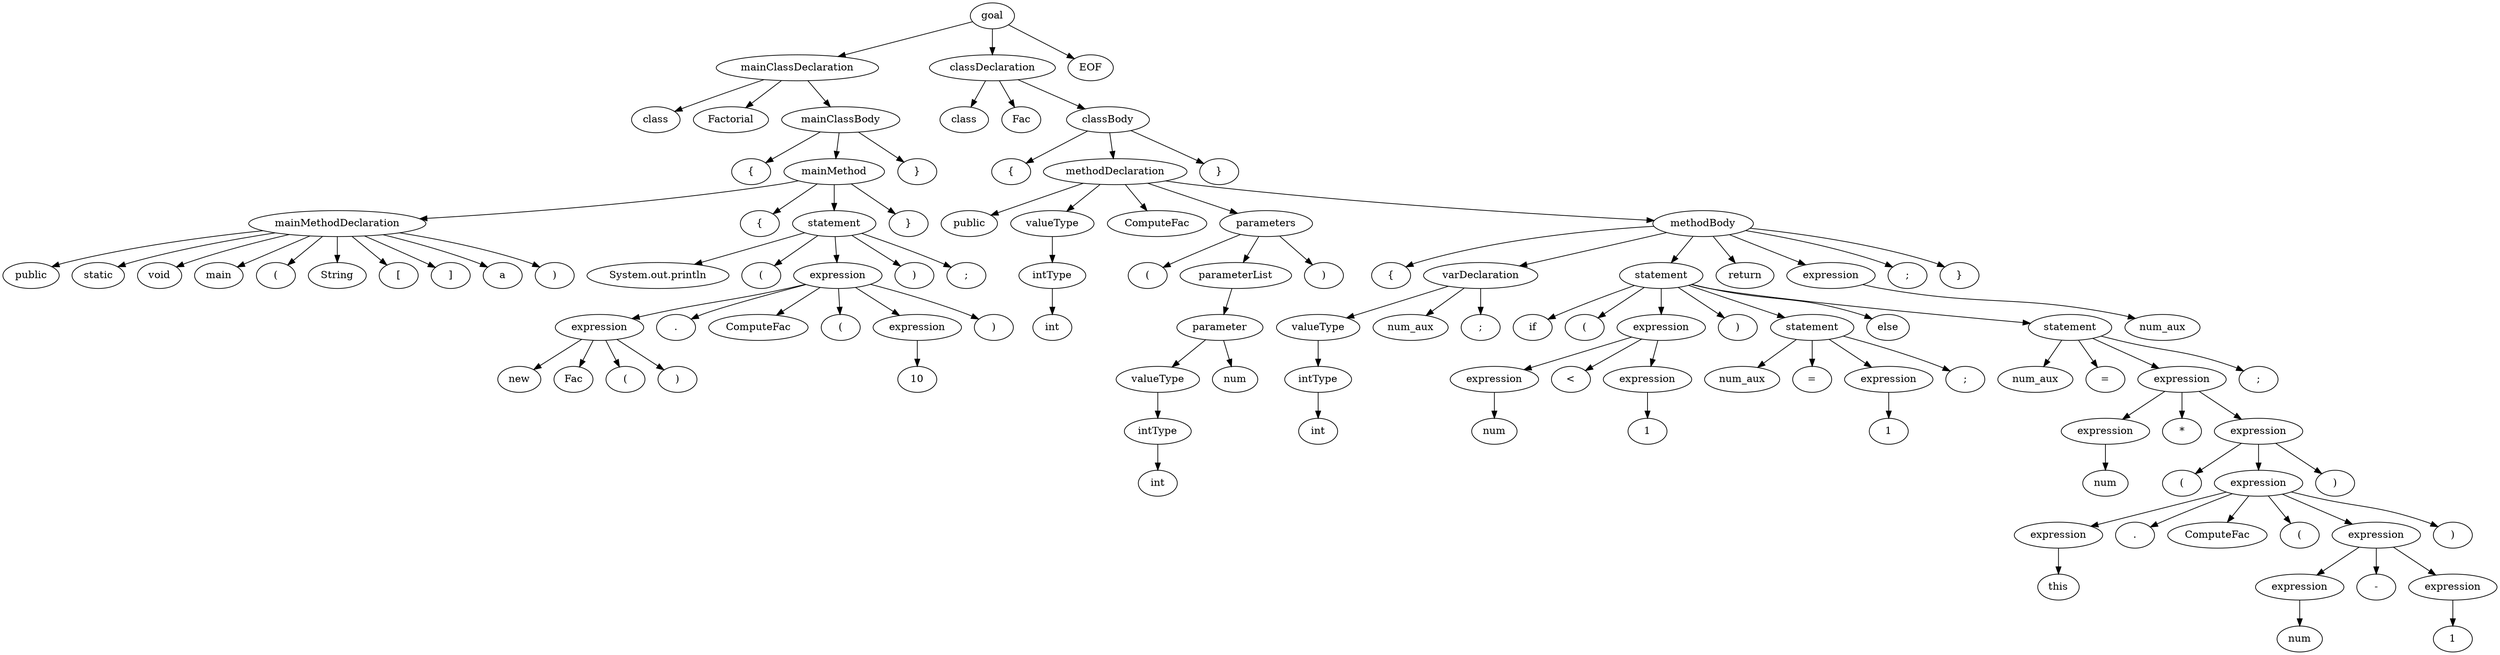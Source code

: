 // Tree
digraph {
	1 [label=goal]
	2 [label=mainClassDeclaration]
		1 -> 2
	3 [label=class]
		2 -> 3
	4 [label=Factorial]
		2 -> 4
	5 [label=mainClassBody]
		2 -> 5
	6 [label="{"]
		5 -> 6
	7 [label=mainMethod]
		5 -> 7
	8 [label=mainMethodDeclaration]
		7 -> 8
	9 [label=public]
		8 -> 9
	10 [label=static]
		8 -> 10
	11 [label=void]
		8 -> 11
	12 [label=main]
		8 -> 12
	13 [label="("]
		8 -> 13
	14 [label=String]
		8 -> 14
	15 [label="["]
		8 -> 15
	16 [label="]"]
		8 -> 16
	17 [label=a]
		8 -> 17
	18 [label=")"]
		8 -> 18
	19 [label="{"]
		7 -> 19
	20 [label=statement]
		7 -> 20
	21 [label="System.out.println"]
		20 -> 21
	22 [label="("]
		20 -> 22
	23 [label=expression]
		20 -> 23
	24 [label=expression]
		23 -> 24
	25 [label=new]
		24 -> 25
	26 [label=Fac]
		24 -> 26
	27 [label="("]
		24 -> 27
	28 [label=")"]
		24 -> 28
	29 [label="."]
		23 -> 29
	30 [label=ComputeFac]
		23 -> 30
	31 [label="("]
		23 -> 31
	32 [label=expression]
		23 -> 32
	33 [label=10]
		32 -> 33
	34 [label=")"]
		23 -> 34
	35 [label=")"]
		20 -> 35
	36 [label=";"]
		20 -> 36
	37 [label="}"]
		7 -> 37
	38 [label="}"]
		5 -> 38
	39 [label=classDeclaration]
		1 -> 39
	40 [label=class]
		39 -> 40
	41 [label=Fac]
		39 -> 41
	42 [label=classBody]
		39 -> 42
	43 [label="{"]
		42 -> 43
	44 [label=methodDeclaration]
		42 -> 44
	45 [label=public]
		44 -> 45
	46 [label=valueType]
		44 -> 46
	47 [label=intType]
		46 -> 47
	48 [label=int]
		47 -> 48
	49 [label=ComputeFac]
		44 -> 49
	50 [label=parameters]
		44 -> 50
	51 [label="("]
		50 -> 51
	52 [label=parameterList]
		50 -> 52
	53 [label=parameter]
		52 -> 53
	54 [label=valueType]
		53 -> 54
	55 [label=intType]
		54 -> 55
	56 [label=int]
		55 -> 56
	57 [label=num]
		53 -> 57
	58 [label=")"]
		50 -> 58
	59 [label=methodBody]
		44 -> 59
	60 [label="{"]
		59 -> 60
	61 [label=varDeclaration]
		59 -> 61
	62 [label=valueType]
		61 -> 62
	63 [label=intType]
		62 -> 63
	64 [label=int]
		63 -> 64
	65 [label=num_aux]
		61 -> 65
	66 [label=";"]
		61 -> 66
	67 [label=statement]
		59 -> 67
	68 [label=if]
		67 -> 68
	69 [label="("]
		67 -> 69
	70 [label=expression]
		67 -> 70
	71 [label=expression]
		70 -> 71
	72 [label=num]
		71 -> 72
	73 [label="<"]
		70 -> 73
	74 [label=expression]
		70 -> 74
	75 [label=1]
		74 -> 75
	76 [label=")"]
		67 -> 76
	77 [label=statement]
		67 -> 77
	78 [label=num_aux]
		77 -> 78
	79 [label="="]
		77 -> 79
	80 [label=expression]
		77 -> 80
	81 [label=1]
		80 -> 81
	82 [label=";"]
		77 -> 82
	83 [label=else]
		67 -> 83
	84 [label=statement]
		67 -> 84
	85 [label=num_aux]
		84 -> 85
	86 [label="="]
		84 -> 86
	87 [label=expression]
		84 -> 87
	88 [label=expression]
		87 -> 88
	89 [label=num]
		88 -> 89
	90 [label="*"]
		87 -> 90
	91 [label=expression]
		87 -> 91
	92 [label="("]
		91 -> 92
	93 [label=expression]
		91 -> 93
	94 [label=expression]
		93 -> 94
	95 [label=this]
		94 -> 95
	96 [label="."]
		93 -> 96
	97 [label=ComputeFac]
		93 -> 97
	98 [label="("]
		93 -> 98
	99 [label=expression]
		93 -> 99
	100 [label=expression]
		99 -> 100
	101 [label=num]
		100 -> 101
	102 [label="-"]
		99 -> 102
	103 [label=expression]
		99 -> 103
	104 [label=1]
		103 -> 104
	105 [label=")"]
		93 -> 105
	106 [label=")"]
		91 -> 106
	107 [label=";"]
		84 -> 107
	108 [label=return]
		59 -> 108
	109 [label=expression]
		59 -> 109
	110 [label=num_aux]
		109 -> 110
	111 [label=";"]
		59 -> 111
	112 [label="}"]
		59 -> 112
	113 [label="}"]
		42 -> 113
	114 [label=<EOF>]
		1 -> 114
}